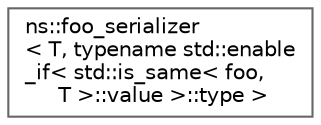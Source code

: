 digraph "Graphical Class Hierarchy"
{
 // LATEX_PDF_SIZE
  bgcolor="transparent";
  edge [fontname=Helvetica,fontsize=10,labelfontname=Helvetica,labelfontsize=10];
  node [fontname=Helvetica,fontsize=10,shape=box,height=0.2,width=0.4];
  rankdir="LR";
  Node0 [id="Node000000",label="ns::foo_serializer\l\< T, typename std::enable\l_if\< std::is_same\< foo,\l T \>::value \>::type \>",height=0.2,width=0.4,color="grey40", fillcolor="white", style="filled",URL="$structns_1_1foo__serializer_3_01T_00_01typename_01std_1_1enable__if_3_01std_1_1is__same_3_01foo_a8669d5a81841e940ae8221106b95111.html",tooltip=" "];
}
